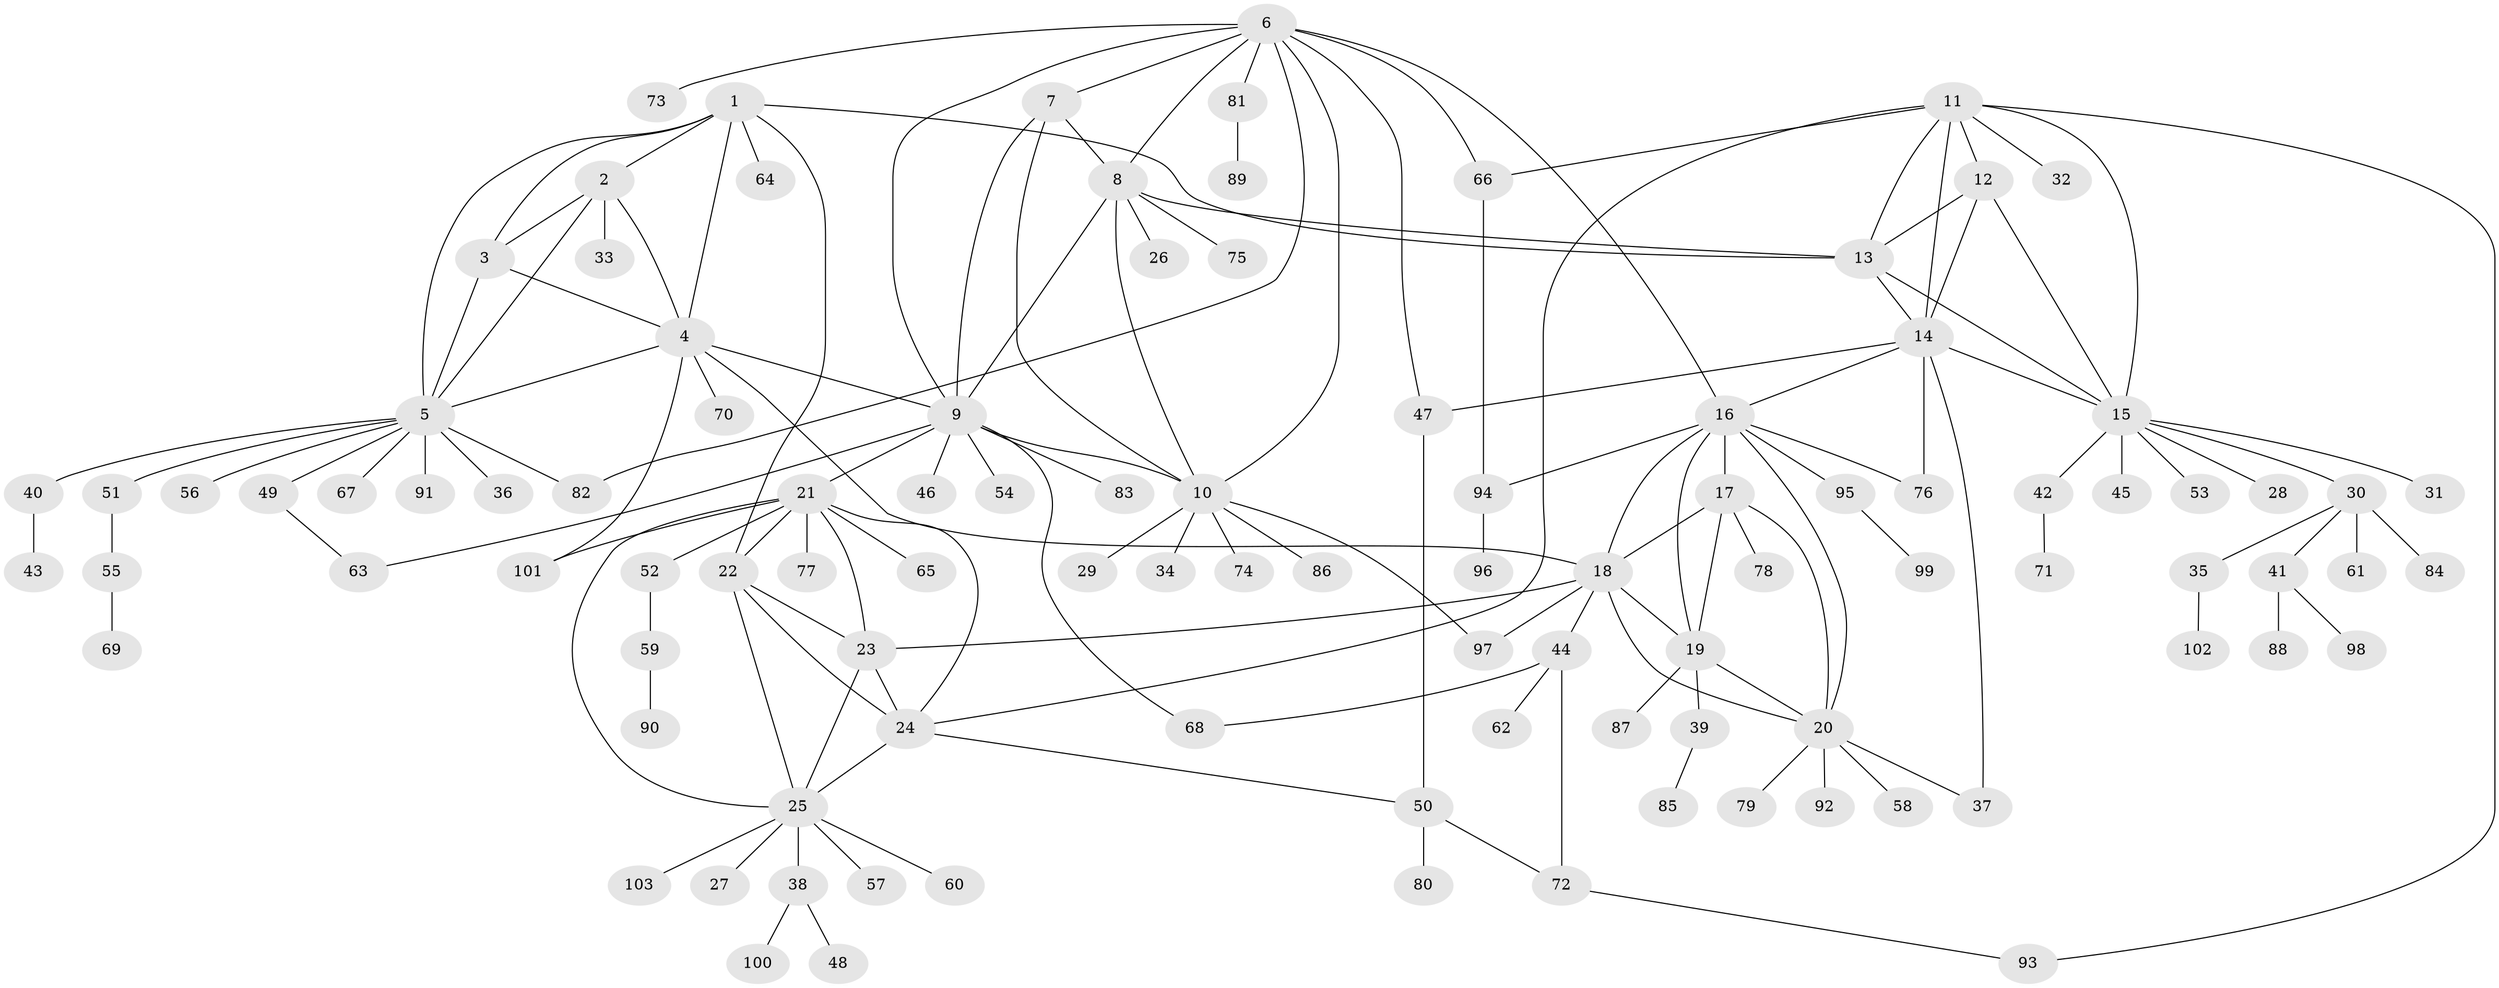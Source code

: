// Generated by graph-tools (version 1.1) at 2025/02/03/09/25 03:02:42]
// undirected, 103 vertices, 151 edges
graph export_dot {
graph [start="1"]
  node [color=gray90,style=filled];
  1;
  2;
  3;
  4;
  5;
  6;
  7;
  8;
  9;
  10;
  11;
  12;
  13;
  14;
  15;
  16;
  17;
  18;
  19;
  20;
  21;
  22;
  23;
  24;
  25;
  26;
  27;
  28;
  29;
  30;
  31;
  32;
  33;
  34;
  35;
  36;
  37;
  38;
  39;
  40;
  41;
  42;
  43;
  44;
  45;
  46;
  47;
  48;
  49;
  50;
  51;
  52;
  53;
  54;
  55;
  56;
  57;
  58;
  59;
  60;
  61;
  62;
  63;
  64;
  65;
  66;
  67;
  68;
  69;
  70;
  71;
  72;
  73;
  74;
  75;
  76;
  77;
  78;
  79;
  80;
  81;
  82;
  83;
  84;
  85;
  86;
  87;
  88;
  89;
  90;
  91;
  92;
  93;
  94;
  95;
  96;
  97;
  98;
  99;
  100;
  101;
  102;
  103;
  1 -- 2;
  1 -- 3;
  1 -- 4;
  1 -- 5;
  1 -- 13;
  1 -- 22;
  1 -- 64;
  2 -- 3;
  2 -- 4;
  2 -- 5;
  2 -- 33;
  3 -- 4;
  3 -- 5;
  4 -- 5;
  4 -- 9;
  4 -- 18;
  4 -- 70;
  4 -- 101;
  5 -- 36;
  5 -- 40;
  5 -- 49;
  5 -- 51;
  5 -- 56;
  5 -- 67;
  5 -- 82;
  5 -- 91;
  6 -- 7;
  6 -- 8;
  6 -- 9;
  6 -- 10;
  6 -- 16;
  6 -- 47;
  6 -- 66;
  6 -- 73;
  6 -- 81;
  6 -- 82;
  7 -- 8;
  7 -- 9;
  7 -- 10;
  8 -- 9;
  8 -- 10;
  8 -- 13;
  8 -- 26;
  8 -- 75;
  9 -- 10;
  9 -- 21;
  9 -- 46;
  9 -- 54;
  9 -- 63;
  9 -- 68;
  9 -- 83;
  10 -- 29;
  10 -- 34;
  10 -- 74;
  10 -- 86;
  10 -- 97;
  11 -- 12;
  11 -- 13;
  11 -- 14;
  11 -- 15;
  11 -- 24;
  11 -- 32;
  11 -- 66;
  11 -- 93;
  12 -- 13;
  12 -- 14;
  12 -- 15;
  13 -- 14;
  13 -- 15;
  14 -- 15;
  14 -- 16;
  14 -- 37;
  14 -- 47;
  14 -- 76;
  15 -- 28;
  15 -- 30;
  15 -- 31;
  15 -- 42;
  15 -- 45;
  15 -- 53;
  16 -- 17;
  16 -- 18;
  16 -- 19;
  16 -- 20;
  16 -- 76;
  16 -- 94;
  16 -- 95;
  17 -- 18;
  17 -- 19;
  17 -- 20;
  17 -- 78;
  18 -- 19;
  18 -- 20;
  18 -- 23;
  18 -- 44;
  18 -- 97;
  19 -- 20;
  19 -- 39;
  19 -- 87;
  20 -- 37;
  20 -- 58;
  20 -- 79;
  20 -- 92;
  21 -- 22;
  21 -- 23;
  21 -- 24;
  21 -- 25;
  21 -- 52;
  21 -- 65;
  21 -- 77;
  21 -- 101;
  22 -- 23;
  22 -- 24;
  22 -- 25;
  23 -- 24;
  23 -- 25;
  24 -- 25;
  24 -- 50;
  25 -- 27;
  25 -- 38;
  25 -- 57;
  25 -- 60;
  25 -- 103;
  30 -- 35;
  30 -- 41;
  30 -- 61;
  30 -- 84;
  35 -- 102;
  38 -- 48;
  38 -- 100;
  39 -- 85;
  40 -- 43;
  41 -- 88;
  41 -- 98;
  42 -- 71;
  44 -- 62;
  44 -- 68;
  44 -- 72;
  47 -- 50;
  49 -- 63;
  50 -- 72;
  50 -- 80;
  51 -- 55;
  52 -- 59;
  55 -- 69;
  59 -- 90;
  66 -- 94;
  72 -- 93;
  81 -- 89;
  94 -- 96;
  95 -- 99;
}
